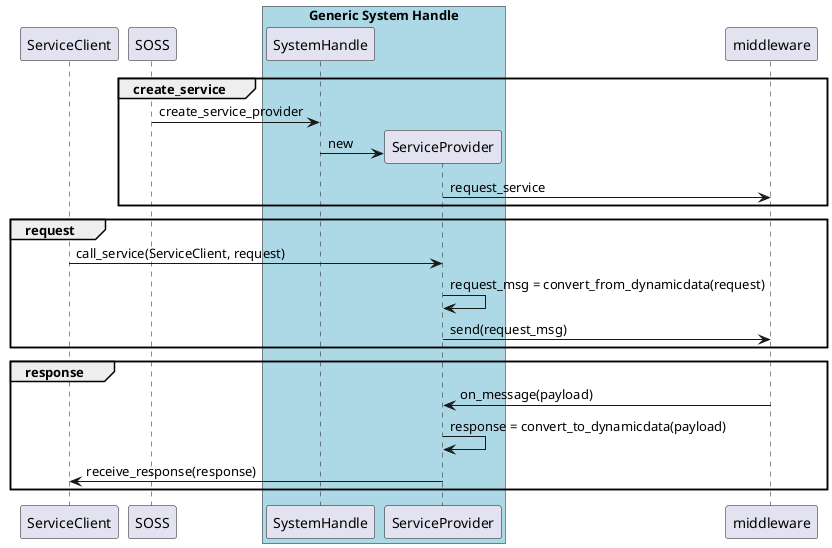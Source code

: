 @startuml


participant ServiceClient


group #transparent create_service
        SOSS -> "SystemHandle" as SH : create_service_provider
        create ServiceProvider
        SH -> ServiceProvider : new
        ServiceProvider -> middleware : request_service
end


group #transparent request
        ServiceClient -> ServiceProvider : call_service(ServiceClient, request)
        ServiceProvider -> ServiceProvider : request_msg = convert_from_dynamicdata(request)
        ServiceProvider -> middleware : send(request_msg)
end


group #transparent response
        middleware -> ServiceProvider : on_message(payload)
        ServiceProvider -> ServiceProvider : response = convert_to_dynamicdata(payload)
        ServiceProvider -> ServiceClient : receive_response(response)
end


box "Generic System Handle" #LightBlue
        participant SH
        participant ServiceProvider
end box


participant middleware


@enduml